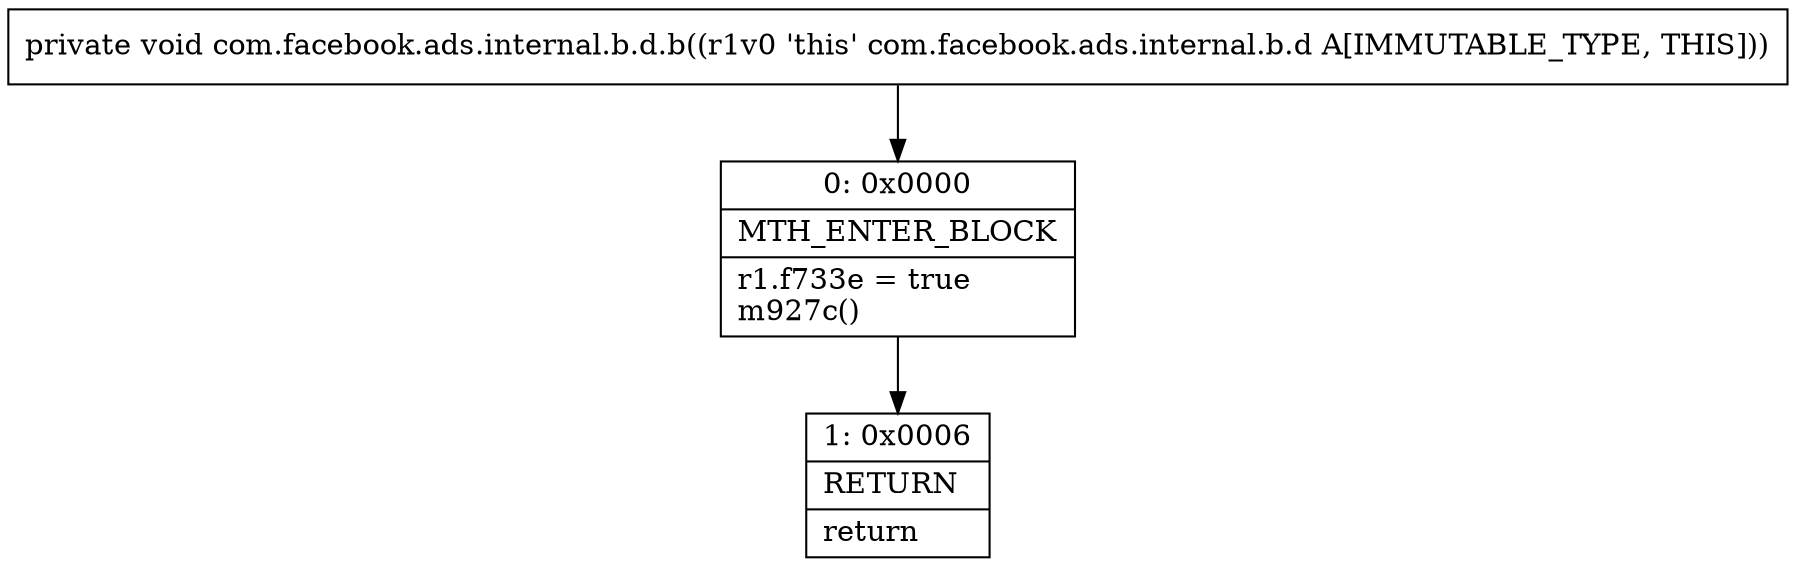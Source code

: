digraph "CFG forcom.facebook.ads.internal.b.d.b()V" {
Node_0 [shape=record,label="{0\:\ 0x0000|MTH_ENTER_BLOCK\l|r1.f733e = true\lm927c()\l}"];
Node_1 [shape=record,label="{1\:\ 0x0006|RETURN\l|return\l}"];
MethodNode[shape=record,label="{private void com.facebook.ads.internal.b.d.b((r1v0 'this' com.facebook.ads.internal.b.d A[IMMUTABLE_TYPE, THIS])) }"];
MethodNode -> Node_0;
Node_0 -> Node_1;
}

